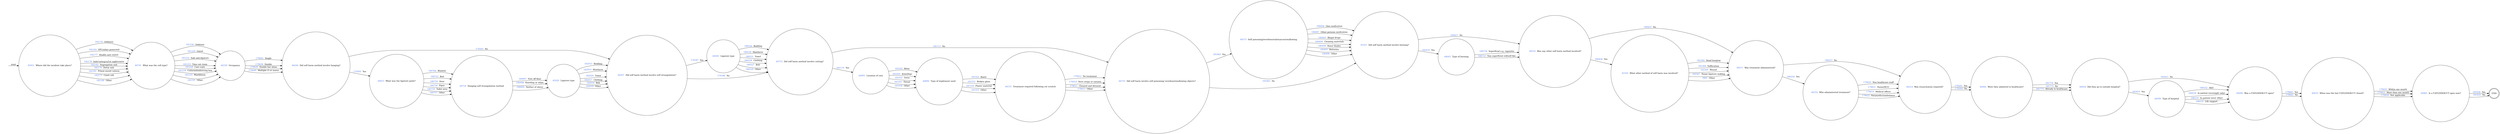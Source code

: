 digraph SELF_HARM_1 {
  rankdir=LR;
  node [shape = circle];

  START_NODE [label="", shape=none];
  START_NODE -> 45051 [label = "start"];
  END_NODE [label="END", shape="doublecircle"];
    44155 [label=< <FONT COLOR="royalblue">44155 </FONT> Treatment required following cut scratch >];
      44155 -> 44733 [label=< <FONT COLOR="royalblue">179012 </FONT> No treatment >];
      44155 -> 44733 [label=< <FONT COLOR="royalblue">179014 </FONT> Steri strips or sutures >];
      44155 -> 44733 [label=< <FONT COLOR="royalblue">179011 </FONT> Cleaned and dressed >];
      44155 -> 44733 [label=< <FONT COLOR="royalblue">179013 </FONT> Other >];
    44207 [label=< <FONT COLOR="royalblue">44207 </FONT> Did self harm method involve self strangulation? >];
      44207 -> 44583 [label=< <FONT COLOR="royalblue">179187 </FONT> Yes >];
      44207 -> 44753 [label=< <FONT COLOR="royalblue">179188 </FONT> No >];
    44214 [label=< <FONT COLOR="royalblue">44214 </FONT> Was resuscitation required? >];
      44214 -> 44944 [label=< <FONT COLOR="royalblue">179201 </FONT> Yes >];
      44214 -> 44944 [label=< <FONT COLOR="royalblue">179200 </FONT> No >];
    44244 [label=< <FONT COLOR="royalblue">44244 </FONT> Did self harm method involve hanging? >];
      44244 -> 44653 [label=< <FONT COLOR="royalblue">179302 </FONT> Yes >];
      44244 -> 44207 [label=< <FONT COLOR="royalblue">179303 </FONT> No >];
    44332 [label=< <FONT COLOR="royalblue">44332 </FONT> Who administered treatment? >];
      44332 -> 44214 [label=< <FONT COLOR="royalblue">179620 </FONT> Non healthcare staff >];
      44332 -> 44214 [label=< <FONT COLOR="royalblue">179621 </FONT> Nurse/HCO >];
      44332 -> 44214 [label=< <FONT COLOR="royalblue">179619 </FONT> Medical officer >];
      44332 -> 44214 [label=< <FONT COLOR="royalblue">179622 </FONT> Paramedics/ambulance >];
    44339 [label=< <FONT COLOR="royalblue">44339 </FONT> Occupancy >];
      44339 -> 44244 [label=< <FONT COLOR="royalblue">179641 </FONT> Single >];
      44339 -> 44244 [label=< <FONT COLOR="royalblue">179638 </FONT> Double >];
      44339 -> 44244 [label=< <FONT COLOR="royalblue">179639 </FONT> Double but alone >];
      44339 -> 44244 [label=< <FONT COLOR="royalblue">179640 </FONT> Multiple (3 or more) >];
    44400 [label=< <FONT COLOR="royalblue">44400 </FONT> Was a F2052SH/ACCT open? >];
      44400 -> 44435 [label=< <FONT COLOR="royalblue">179843 </FONT> Yes >];
      44400 -> 44435 [label=< <FONT COLOR="royalblue">179842 </FONT> No >];
    44435 [label=< <FONT COLOR="royalblue">44435 </FONT> When was the last F2052SH/ACCT closed? >];
      44435 -> 44965 [label=< <FONT COLOR="royalblue">179935 </FONT> Within one month >];
      44435 -> 44965 [label=< <FONT COLOR="royalblue">179933 </FONT> More than one month >];
      44435 -> 44965 [label=< <FONT COLOR="royalblue">179934 </FONT> Not applicable >];
    44511 [label=< <FONT COLOR="royalblue">44511 </FONT> Was treatment administered? >];
      44511 -> 44332 [label=< <FONT COLOR="royalblue">180256 </FONT> Yes >];
      44511 -> 44214 [label=< <FONT COLOR="royalblue">180257 </FONT> No >];
    44552 [label=< <FONT COLOR="royalblue">44552 </FONT> Was any other self harm method involved? >];
      44552 -> 45105 [label=< <FONT COLOR="royalblue">180436 </FONT> Yes >];
      44552 -> 44511 [label=< <FONT COLOR="royalblue">180437 </FONT> No >];
    44573 [label=< <FONT COLOR="royalblue">44573 </FONT> Self poisoning/overdose/substances/swallowing >];
      44573 -> 45167 [label=< <FONT COLOR="royalblue">180498 </FONT> Own medication >];
      44573 -> 45167 [label=< <FONT COLOR="royalblue">180497 </FONT> Other persons medication >];
      44573 -> 45167 [label=< <FONT COLOR="royalblue">180495 </FONT> Illegal drugs >];
      44573 -> 45167 [label=< <FONT COLOR="royalblue">180494 </FONT> Cleaning materials >];
      44573 -> 45167 [label=< <FONT COLOR="royalblue">180499 </FONT> Razor blades >];
      44573 -> 45167 [label=< <FONT COLOR="royalblue">180493 </FONT> Batteries >];
      44573 -> 45167 [label=< <FONT COLOR="royalblue">180496 </FONT> Other >];
    44583 [label=< <FONT COLOR="royalblue">44583 </FONT> Ligature type >];
      44583 -> 44753 [label=< <FONT COLOR="royalblue">180526 </FONT> Bedding >];
      44583 -> 44753 [label=< <FONT COLOR="royalblue">180530 </FONT> Shoelaces >];
      44583 -> 44753 [label=< <FONT COLOR="royalblue">180531 </FONT> Towel >];
      44583 -> 44753 [label=< <FONT COLOR="royalblue">180528 </FONT> Clothing >];
      44583 -> 44753 [label=< <FONT COLOR="royalblue">180527 </FONT> Belt >];
      44583 -> 44753 [label=< <FONT COLOR="royalblue">180529 </FONT> Other >];
    44584 [label=< <FONT COLOR="royalblue">44584 </FONT> Type of hospital >];
      44584 -> 44400 [label=< <FONT COLOR="royalblue">180532 </FONT> A&amp;E >];
      44584 -> 44400 [label=< <FONT COLOR="royalblue">180534 </FONT> In patient (overnight only) >];
      44584 -> 44400 [label=< <FONT COLOR="royalblue">180533 </FONT> In patient (over 24hr) >];
      44584 -> 44400 [label=< <FONT COLOR="royalblue">180535 </FONT> Life support >];
    44643 [label=< <FONT COLOR="royalblue">44643 </FONT> Type of burning >];
      44643 -> 44552 [label=< <FONT COLOR="royalblue">180734 </FONT> Superficial e.g. cigarette >];
      44643 -> 44552 [label=< <FONT COLOR="royalblue">180733 </FONT> Non superficial cell/self fire >];
    44653 [label=< <FONT COLOR="royalblue">44653 </FONT> What was the ligature point? >];
      44653 -> 44718 [label=< <FONT COLOR="royalblue">180760 </FONT> Window >];
      44653 -> 44718 [label=< <FONT COLOR="royalblue">180755 </FONT> Bed >];
      44653 -> 44718 [label=< <FONT COLOR="royalblue">180756 </FONT> Door >];
      44653 -> 44718 [label=< <FONT COLOR="royalblue">180758 </FONT> Pipes >];
      44653 -> 44718 [label=< <FONT COLOR="royalblue">180759 </FONT> Toilet area >];
      44653 -> 44718 [label=< <FONT COLOR="royalblue">180757 </FONT> Other >];
    44718 [label=< <FONT COLOR="royalblue">44718 </FONT> Hanging self strangulation method >];
      44718 -> 45020 [label=< <FONT COLOR="royalblue">180997 </FONT> Feet off floor >];
      44718 -> 45020 [label=< <FONT COLOR="royalblue">180998 </FONT> Kneeling or other >];
      44718 -> 45020 [label=< <FONT COLOR="royalblue">180999 </FONT> Neither of above >];
    44733 [label=< <FONT COLOR="royalblue">44733 </FONT> Did self harm involve self poisoning/ overdose/swallowing objects? >];
      44733 -> 44573 [label=< <FONT COLOR="royalblue">181062 </FONT> Yes >];
      44733 -> 45167 [label=< <FONT COLOR="royalblue">181063 </FONT> No >];
    44753 [label=< <FONT COLOR="royalblue">44753 </FONT> Did self harm method involve cutting? >];
      44753 -> 44991 [label=< <FONT COLOR="royalblue">181110 </FONT> Yes >];
      44753 -> 44733 [label=< <FONT COLOR="royalblue">181111 </FONT> No >];
    44791 [label=< <FONT COLOR="royalblue">44791 </FONT> What was the cell type? >];
      44791 -> 44339 [label=< <FONT COLOR="royalblue">181230 </FONT> Ordinary >];
      44791 -> 44339 [label=< <FONT COLOR="royalblue">181229 </FONT> Gated >];
      44791 -> 44339 [label=< <FONT COLOR="royalblue">181232 </FONT> Safe anti-ligature >];
      44791 -> 44339 [label=< <FONT COLOR="royalblue">181233 </FONT> Time out room >];
      44791 -> 44339 [label=< <FONT COLOR="royalblue">181228 </FONT> Care suite >];
      44791 -> 44339 [label=< <FONT COLOR="royalblue">181234 </FONT> Unfurnished/strong box >];
      44791 -> 44339 [label=< <FONT COLOR="royalblue">181235 </FONT> Ward/dorm >];
      44791 -> 44339 [label=< <FONT COLOR="royalblue">181231 </FONT> Other >];
    44890 [label=< <FONT COLOR="royalblue">44890 </FONT> Type of implement used >];
      44890 -> 44155 [label=< <FONT COLOR="royalblue">181555 </FONT> Razor >];
      44890 -> 44155 [label=< <FONT COLOR="royalblue">181552 </FONT> Broken glass >];
      44890 -> 44155 [label=< <FONT COLOR="royalblue">181554 </FONT> Plastic material >];
      44890 -> 44155 [label=< <FONT COLOR="royalblue">181553 </FONT> Other >];
    44944 [label=< <FONT COLOR="royalblue">44944 </FONT> Were they admitted to healthcare? >];
      44944 -> 44954 [label=< <FONT COLOR="royalblue">181774 </FONT> Yes >];
      44944 -> 44954 [label=< <FONT COLOR="royalblue">181773 </FONT> No >];
      44944 -> 44954 [label=< <FONT COLOR="royalblue">181772 </FONT> Already in healthcare >];
    44954 [label=< <FONT COLOR="royalblue">44954 </FONT> Did they go to outside hospital? >];
      44954 -> 44584 [label=< <FONT COLOR="royalblue">181810 </FONT> Yes >];
      44954 -> 44400 [label=< <FONT COLOR="royalblue">181811 </FONT> No >];
    44965 [label=< <FONT COLOR="royalblue">44965 </FONT> Is a F2052SH/ACCT open now? >];
      44965 -> END_NODE [label=< <FONT COLOR="royalblue">181836 </FONT> Yes >];
      44965 -> END_NODE [label=< <FONT COLOR="royalblue">181835 </FONT> No >];
    44991 [label=< <FONT COLOR="royalblue">44991 </FONT> Location of cuts >];
      44991 -> 44890 [label=< <FONT COLOR="royalblue">181933 </FONT> Wrist >];
      44991 -> 44890 [label=< <FONT COLOR="royalblue">181929 </FONT> Arms/legs >];
      44991 -> 44890 [label=< <FONT COLOR="royalblue">181932 </FONT> Torso >];
      44991 -> 44890 [label=< <FONT COLOR="royalblue">181931 </FONT> Throat >];
      44991 -> 44890 [label=< <FONT COLOR="royalblue">181930 </FONT> Other >];
    45020 [label=< <FONT COLOR="royalblue">45020 </FONT> Ligature type >];
      45020 -> 44207 [label=< <FONT COLOR="royalblue">182015 </FONT> Bedding >];
      45020 -> 44207 [label=< <FONT COLOR="royalblue">182019 </FONT> Shoelaces >];
      45020 -> 44207 [label=< <FONT COLOR="royalblue">182020 </FONT> Towel >];
      45020 -> 44207 [label=< <FONT COLOR="royalblue">182017 </FONT> Clothing >];
      45020 -> 44207 [label=< <FONT COLOR="royalblue">182016 </FONT> Belt >];
      45020 -> 44207 [label=< <FONT COLOR="royalblue">182018 </FONT> Other >];
    45051 [label=< <FONT COLOR="royalblue">45051 </FONT> Where did the incident take place? >];
      45051 -> 44791 [label=< <FONT COLOR="royalblue">182179 </FONT> Ordinary >];
      45051 -> 44791 [label=< <FONT COLOR="royalblue">182183 </FONT> VPU/other protected >];
      45051 -> 44791 [label=< <FONT COLOR="royalblue">182177 </FONT> Health care centre >];
      45051 -> 44791 [label=< <FONT COLOR="royalblue">182178 </FONT> Indct&#39;n/recp&#39;n/1st nightcentre >];
      45051 -> 44791 [label=< <FONT COLOR="royalblue">182182 </FONT> Segregation unit >];
      45051 -> 44791 [label=< <FONT COLOR="royalblue">182176 </FONT> Detox unit >];
      45051 -> 44791 [label=< <FONT COLOR="royalblue">182181 </FONT> Prison escort vehicle >];
      45051 -> 44791 [label=< <FONT COLOR="royalblue">182175 </FONT> Court cell >];
      45051 -> 44791 [label=< <FONT COLOR="royalblue">182180 </FONT> Other >];
    45105 [label=< <FONT COLOR="royalblue">45105 </FONT> What other method of self harm was involved? >];
      45105 -> 44511 [label=< <FONT COLOR="royalblue">182366 </FONT> Head banging >];
      45105 -> 44511 [label=< <FONT COLOR="royalblue">182368 </FONT> Suffocation >];
      45105 -> 44511 [label=< <FONT COLOR="royalblue">182369 </FONT> Wound >];
      45105 -> 44511 [label=< <FONT COLOR="royalblue">182367 </FONT> Noose ligature making >];
      45105 -> 44511 [label=< <FONT COLOR="royalblue">3901 </FONT> Other >];
    45167 [label=< <FONT COLOR="royalblue">45167 </FONT> Did self harm method involve burning? >];
      45167 -> 44643 [label=< <FONT COLOR="royalblue">182616 </FONT> Yes >];
      45167 -> 44552 [label=< <FONT COLOR="royalblue">182617 </FONT> No >];
}
